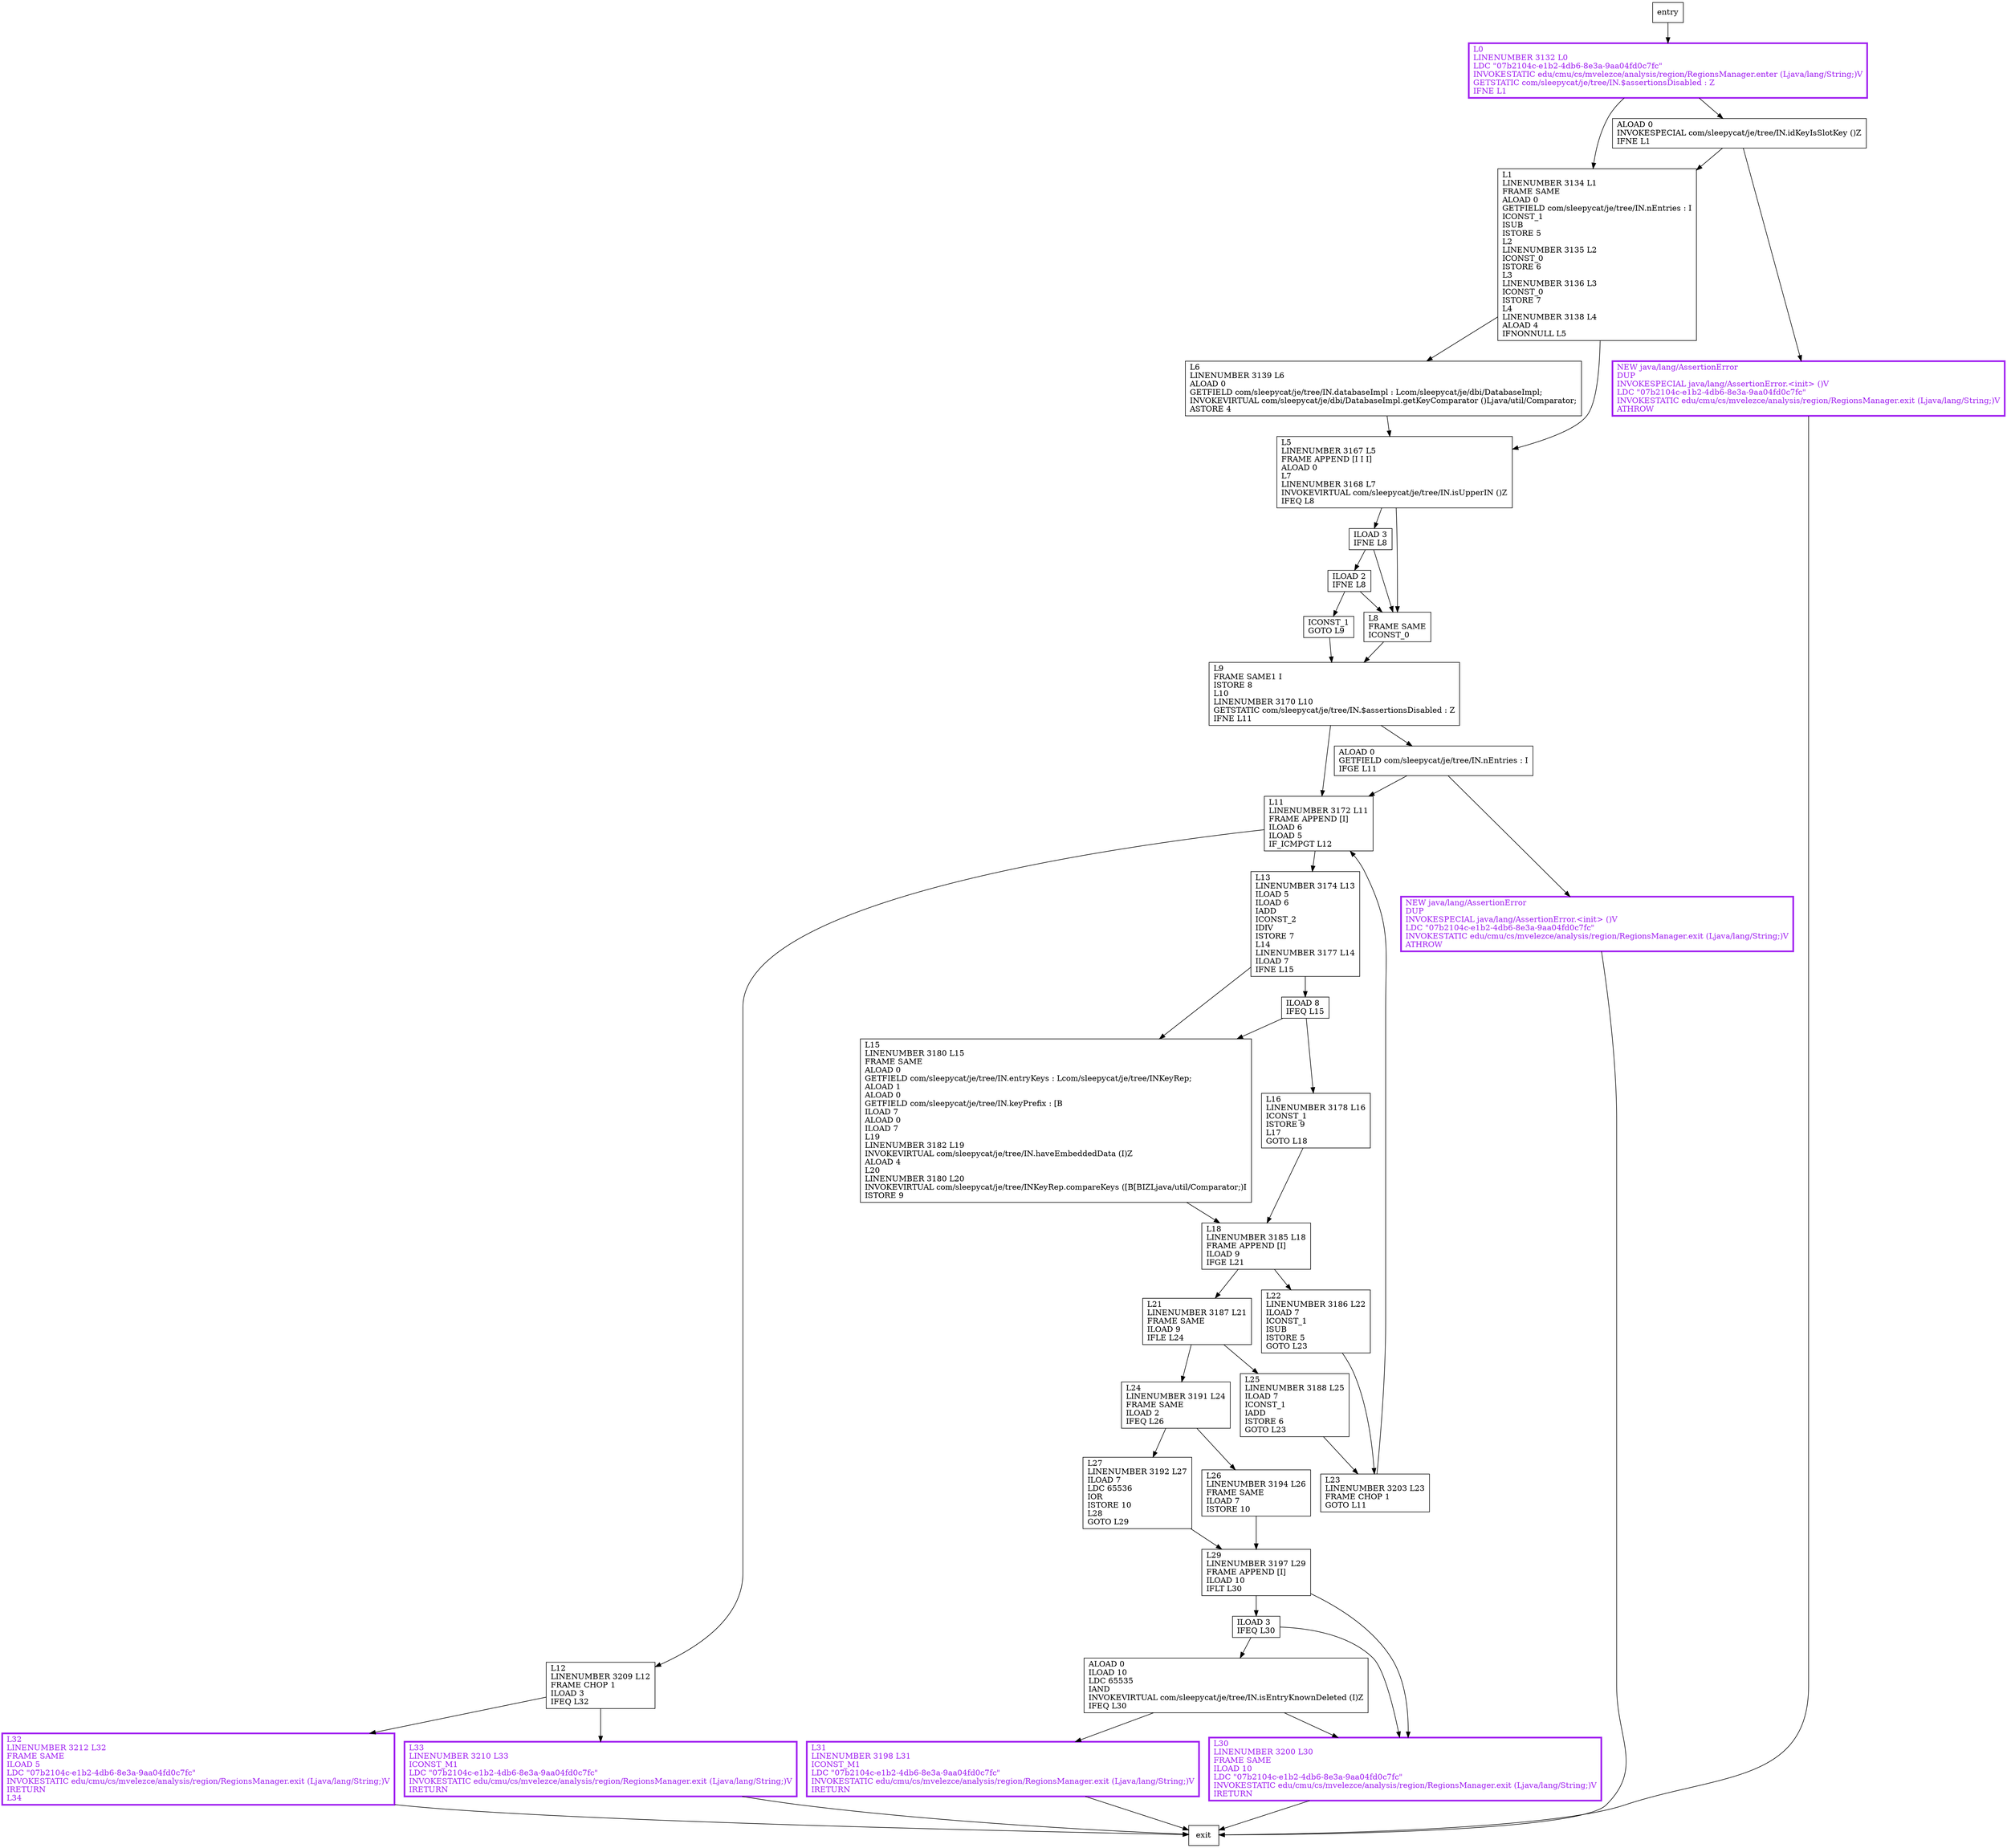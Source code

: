 digraph findEntry {
node [shape=record];
871436982 [label="L0\lLINENUMBER 3132 L0\lLDC \"07b2104c-e1b2-4db6-8e3a-9aa04fd0c7fc\"\lINVOKESTATIC edu/cmu/cs/mvelezce/analysis/region/RegionsManager.enter (Ljava/lang/String;)V\lGETSTATIC com/sleepycat/je/tree/IN.$assertionsDisabled : Z\lIFNE L1\l"];
1447431788 [label="ILOAD 3\lIFNE L8\l"];
2071254296 [label="L11\lLINENUMBER 3172 L11\lFRAME APPEND [I]\lILOAD 6\lILOAD 5\lIF_ICMPGT L12\l"];
275357953 [label="L1\lLINENUMBER 3134 L1\lFRAME SAME\lALOAD 0\lGETFIELD com/sleepycat/je/tree/IN.nEntries : I\lICONST_1\lISUB\lISTORE 5\lL2\lLINENUMBER 3135 L2\lICONST_0\lISTORE 6\lL3\lLINENUMBER 3136 L3\lICONST_0\lISTORE 7\lL4\lLINENUMBER 3138 L4\lALOAD 4\lIFNONNULL L5\l"];
622173394 [label="L21\lLINENUMBER 3187 L21\lFRAME SAME\lILOAD 9\lIFLE L24\l"];
319105262 [label="ILOAD 2\lIFNE L8\l"];
2112128284 [label="L15\lLINENUMBER 3180 L15\lFRAME SAME\lALOAD 0\lGETFIELD com/sleepycat/je/tree/IN.entryKeys : Lcom/sleepycat/je/tree/INKeyRep;\lALOAD 1\lALOAD 0\lGETFIELD com/sleepycat/je/tree/IN.keyPrefix : [B\lILOAD 7\lALOAD 0\lILOAD 7\lL19\lLINENUMBER 3182 L19\lINVOKEVIRTUAL com/sleepycat/je/tree/IN.haveEmbeddedData (I)Z\lALOAD 4\lL20\lLINENUMBER 3180 L20\lINVOKEVIRTUAL com/sleepycat/je/tree/INKeyRep.compareKeys ([B[BIZLjava/util/Comparator;)I\lISTORE 9\l"];
263040830 [label="L6\lLINENUMBER 3139 L6\lALOAD 0\lGETFIELD com/sleepycat/je/tree/IN.databaseImpl : Lcom/sleepycat/je/dbi/DatabaseImpl;\lINVOKEVIRTUAL com/sleepycat/je/dbi/DatabaseImpl.getKeyComparator ()Ljava/util/Comparator;\lASTORE 4\l"];
1907601903 [label="ICONST_1\lGOTO L9\l"];
828026971 [label="L32\lLINENUMBER 3212 L32\lFRAME SAME\lILOAD 5\lLDC \"07b2104c-e1b2-4db6-8e3a-9aa04fd0c7fc\"\lINVOKESTATIC edu/cmu/cs/mvelezce/analysis/region/RegionsManager.exit (Ljava/lang/String;)V\lIRETURN\lL34\l"];
1922615553 [label="L33\lLINENUMBER 3210 L33\lICONST_M1\lLDC \"07b2104c-e1b2-4db6-8e3a-9aa04fd0c7fc\"\lINVOKESTATIC edu/cmu/cs/mvelezce/analysis/region/RegionsManager.exit (Ljava/lang/String;)V\lIRETURN\l"];
1337038367 [label="ILOAD 3\lIFEQ L30\l"];
610441382 [label="L24\lLINENUMBER 3191 L24\lFRAME SAME\lILOAD 2\lIFEQ L26\l"];
1088633397 [label="ALOAD 0\lINVOKESPECIAL com/sleepycat/je/tree/IN.idKeyIsSlotKey ()Z\lIFNE L1\l"];
1243845411 [label="L8\lFRAME SAME\lICONST_0\l"];
543512605 [label="L12\lLINENUMBER 3209 L12\lFRAME CHOP 1\lILOAD 3\lIFEQ L32\l"];
1267530575 [label="ILOAD 8\lIFEQ L15\l"];
298834740 [label="L29\lLINENUMBER 3197 L29\lFRAME APPEND [I]\lILOAD 10\lIFLT L30\l"];
959215158 [label="ALOAD 0\lILOAD 10\lLDC 65535\lIAND\lINVOKEVIRTUAL com/sleepycat/je/tree/IN.isEntryKnownDeleted (I)Z\lIFEQ L30\l"];
392230107 [label="L9\lFRAME SAME1 I\lISTORE 8\lL10\lLINENUMBER 3170 L10\lGETSTATIC com/sleepycat/je/tree/IN.$assertionsDisabled : Z\lIFNE L11\l"];
388251472 [label="NEW java/lang/AssertionError\lDUP\lINVOKESPECIAL java/lang/AssertionError.\<init\> ()V\lLDC \"07b2104c-e1b2-4db6-8e3a-9aa04fd0c7fc\"\lINVOKESTATIC edu/cmu/cs/mvelezce/analysis/region/RegionsManager.exit (Ljava/lang/String;)V\lATHROW\l"];
1027172957 [label="L27\lLINENUMBER 3192 L27\lILOAD 7\lLDC 65536\lIOR\lISTORE 10\lL28\lGOTO L29\l"];
756577268 [label="L26\lLINENUMBER 3194 L26\lFRAME SAME\lILOAD 7\lISTORE 10\l"];
1515578786 [label="L16\lLINENUMBER 3178 L16\lICONST_1\lISTORE 9\lL17\lGOTO L18\l"];
158287923 [label="L22\lLINENUMBER 3186 L22\lILOAD 7\lICONST_1\lISUB\lISTORE 5\lGOTO L23\l"];
1099745183 [label="ALOAD 0\lGETFIELD com/sleepycat/je/tree/IN.nEntries : I\lIFGE L11\l"];
133351235 [label="L13\lLINENUMBER 3174 L13\lILOAD 5\lILOAD 6\lIADD\lICONST_2\lIDIV\lISTORE 7\lL14\lLINENUMBER 3177 L14\lILOAD 7\lIFNE L15\l"];
1350236997 [label="L18\lLINENUMBER 3185 L18\lFRAME APPEND [I]\lILOAD 9\lIFGE L21\l"];
1463778466 [label="L25\lLINENUMBER 3188 L25\lILOAD 7\lICONST_1\lIADD\lISTORE 6\lGOTO L23\l"];
1448414300 [label="L31\lLINENUMBER 3198 L31\lICONST_M1\lLDC \"07b2104c-e1b2-4db6-8e3a-9aa04fd0c7fc\"\lINVOKESTATIC edu/cmu/cs/mvelezce/analysis/region/RegionsManager.exit (Ljava/lang/String;)V\lIRETURN\l"];
1766766329 [label="NEW java/lang/AssertionError\lDUP\lINVOKESPECIAL java/lang/AssertionError.\<init\> ()V\lLDC \"07b2104c-e1b2-4db6-8e3a-9aa04fd0c7fc\"\lINVOKESTATIC edu/cmu/cs/mvelezce/analysis/region/RegionsManager.exit (Ljava/lang/String;)V\lATHROW\l"];
1352144167 [label="L23\lLINENUMBER 3203 L23\lFRAME CHOP 1\lGOTO L11\l"];
1385262532 [label="L5\lLINENUMBER 3167 L5\lFRAME APPEND [I I I]\lALOAD 0\lL7\lLINENUMBER 3168 L7\lINVOKEVIRTUAL com/sleepycat/je/tree/IN.isUpperIN ()Z\lIFEQ L8\l"];
567858691 [label="L30\lLINENUMBER 3200 L30\lFRAME SAME\lILOAD 10\lLDC \"07b2104c-e1b2-4db6-8e3a-9aa04fd0c7fc\"\lINVOKESTATIC edu/cmu/cs/mvelezce/analysis/region/RegionsManager.exit (Ljava/lang/String;)V\lIRETURN\l"];
entry;
exit;
871436982 -> 1088633397;
871436982 -> 275357953;
1447431788 -> 1243845411;
1447431788 -> 319105262;
2071254296 -> 543512605;
2071254296 -> 133351235;
275357953 -> 1385262532;
275357953 -> 263040830;
622173394 -> 1463778466;
622173394 -> 610441382;
319105262 -> 1243845411;
319105262 -> 1907601903;
2112128284 -> 1350236997;
263040830 -> 1385262532;
1907601903 -> 392230107;
828026971 -> exit;
1922615553 -> exit;
1337038367 -> 959215158;
1337038367 -> 567858691;
610441382 -> 1027172957;
610441382 -> 756577268;
1088633397 -> 275357953;
1088633397 -> 1766766329;
1243845411 -> 392230107;
543512605 -> 828026971;
543512605 -> 1922615553;
1267530575 -> 1515578786;
1267530575 -> 2112128284;
298834740 -> 1337038367;
298834740 -> 567858691;
959215158 -> 1448414300;
959215158 -> 567858691;
392230107 -> 2071254296;
392230107 -> 1099745183;
388251472 -> exit;
1027172957 -> 298834740;
756577268 -> 298834740;
1515578786 -> 1350236997;
158287923 -> 1352144167;
1099745183 -> 388251472;
1099745183 -> 2071254296;
133351235 -> 1267530575;
133351235 -> 2112128284;
1350236997 -> 158287923;
1350236997 -> 622173394;
entry -> 871436982;
1463778466 -> 1352144167;
1448414300 -> exit;
1766766329 -> exit;
1352144167 -> 2071254296;
1385262532 -> 1447431788;
1385262532 -> 1243845411;
567858691 -> exit;
871436982[fontcolor="purple", penwidth=3, color="purple"];
388251472[fontcolor="purple", penwidth=3, color="purple"];
1448414300[fontcolor="purple", penwidth=3, color="purple"];
1766766329[fontcolor="purple", penwidth=3, color="purple"];
567858691[fontcolor="purple", penwidth=3, color="purple"];
828026971[fontcolor="purple", penwidth=3, color="purple"];
1922615553[fontcolor="purple", penwidth=3, color="purple"];
}
